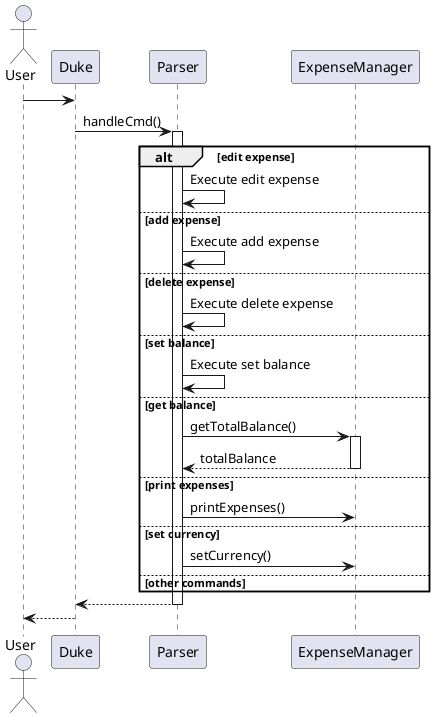 @startuml

actor User

User -> Duke
Duke -> Parser: handleCmd()
activate Parser
alt edit expense
    Parser -> Parser: Execute edit expense
else add expense
    Parser -> Parser: Execute add expense
else delete expense
    Parser -> Parser: Execute delete expense
else set balance
    Parser -> Parser: Execute set balance
else get balance
    Parser -> ExpenseManager: getTotalBalance()
    activate ExpenseManager
    ExpenseManager --> Parser: totalBalance
    deactivate ExpenseManager
else print expenses
    Parser -> ExpenseManager: printExpenses()
else set currency
    Parser -> ExpenseManager: setCurrency()
else other commands
end
Parser --> Duke
deactivate Parser
Duke --> User

@enduml
